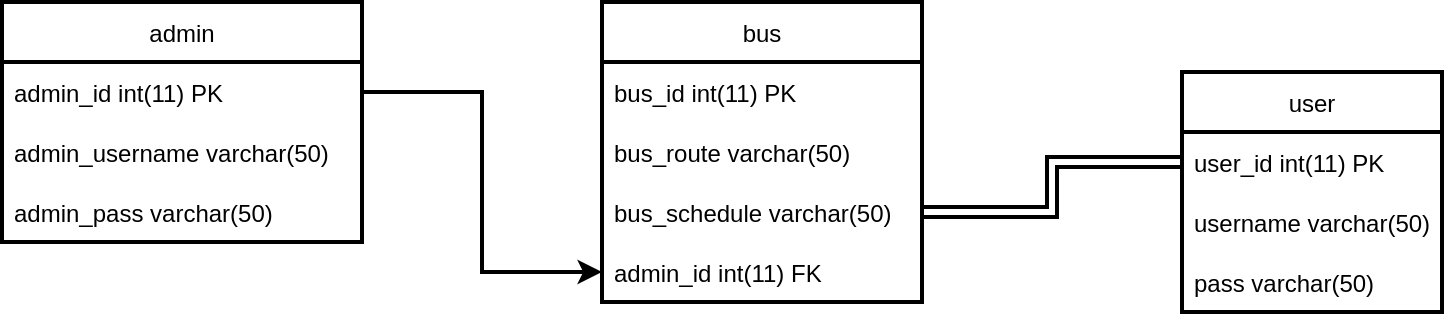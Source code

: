 <mxfile version="16.6.5" type="github">
  <diagram name="Page-1" id="b520641d-4fe3-3701-9064-5fc419738815">
    <mxGraphModel dx="1038" dy="572" grid="1" gridSize="10" guides="1" tooltips="1" connect="1" arrows="1" fold="1" page="1" pageScale="1" pageWidth="1100" pageHeight="850" background="none" math="0" shadow="0">
      <root>
        <mxCell id="0" />
        <mxCell id="1" parent="0" />
        <mxCell id="KpMe03GcUAXn5aHdtqQy-1" value="bus" style="swimlane;fontStyle=0;childLayout=stackLayout;horizontal=1;startSize=30;horizontalStack=0;resizeParent=1;resizeParentMax=0;resizeLast=0;collapsible=1;marginBottom=0;strokeWidth=2;" vertex="1" parent="1">
          <mxGeometry x="510" y="185" width="160" height="150" as="geometry" />
        </mxCell>
        <mxCell id="KpMe03GcUAXn5aHdtqQy-2" value="bus_id int(11) PK" style="text;strokeColor=none;fillColor=none;align=left;verticalAlign=middle;spacingLeft=4;spacingRight=4;overflow=hidden;points=[[0,0.5],[1,0.5]];portConstraint=eastwest;rotatable=0;strokeWidth=2;" vertex="1" parent="KpMe03GcUAXn5aHdtqQy-1">
          <mxGeometry y="30" width="160" height="30" as="geometry" />
        </mxCell>
        <mxCell id="KpMe03GcUAXn5aHdtqQy-3" value="bus_route varchar(50)" style="text;strokeColor=none;fillColor=none;align=left;verticalAlign=middle;spacingLeft=4;spacingRight=4;overflow=hidden;points=[[0,0.5],[1,0.5]];portConstraint=eastwest;rotatable=0;strokeWidth=2;" vertex="1" parent="KpMe03GcUAXn5aHdtqQy-1">
          <mxGeometry y="60" width="160" height="30" as="geometry" />
        </mxCell>
        <mxCell id="KpMe03GcUAXn5aHdtqQy-4" value="bus_schedule varchar(50)" style="text;strokeColor=none;fillColor=none;align=left;verticalAlign=middle;spacingLeft=4;spacingRight=4;overflow=hidden;points=[[0,0.5],[1,0.5]];portConstraint=eastwest;rotatable=0;strokeWidth=2;" vertex="1" parent="KpMe03GcUAXn5aHdtqQy-1">
          <mxGeometry y="90" width="160" height="30" as="geometry" />
        </mxCell>
        <mxCell id="KpMe03GcUAXn5aHdtqQy-10" value="admin_id int(11) FK" style="text;strokeColor=none;fillColor=none;align=left;verticalAlign=middle;spacingLeft=4;spacingRight=4;overflow=hidden;points=[[0,0.5],[1,0.5]];portConstraint=eastwest;rotatable=0;strokeWidth=2;" vertex="1" parent="KpMe03GcUAXn5aHdtqQy-1">
          <mxGeometry y="120" width="160" height="30" as="geometry" />
        </mxCell>
        <mxCell id="KpMe03GcUAXn5aHdtqQy-6" value="admin" style="swimlane;fontStyle=0;childLayout=stackLayout;horizontal=1;startSize=30;horizontalStack=0;resizeParent=1;resizeParentMax=0;resizeLast=0;collapsible=1;marginBottom=0;strokeWidth=2;" vertex="1" parent="1">
          <mxGeometry x="210" y="185" width="180" height="120" as="geometry" />
        </mxCell>
        <mxCell id="KpMe03GcUAXn5aHdtqQy-7" value="admin_id int(11) PK" style="text;strokeColor=none;fillColor=none;align=left;verticalAlign=middle;spacingLeft=4;spacingRight=4;overflow=hidden;points=[[0,0.5],[1,0.5]];portConstraint=eastwest;rotatable=0;strokeWidth=2;" vertex="1" parent="KpMe03GcUAXn5aHdtqQy-6">
          <mxGeometry y="30" width="180" height="30" as="geometry" />
        </mxCell>
        <mxCell id="KpMe03GcUAXn5aHdtqQy-8" value="admin_username varchar(50)" style="text;strokeColor=none;fillColor=none;align=left;verticalAlign=middle;spacingLeft=4;spacingRight=4;overflow=hidden;points=[[0,0.5],[1,0.5]];portConstraint=eastwest;rotatable=0;strokeWidth=2;" vertex="1" parent="KpMe03GcUAXn5aHdtqQy-6">
          <mxGeometry y="60" width="180" height="30" as="geometry" />
        </mxCell>
        <mxCell id="KpMe03GcUAXn5aHdtqQy-9" value="admin_pass varchar(50)" style="text;strokeColor=none;fillColor=none;align=left;verticalAlign=middle;spacingLeft=4;spacingRight=4;overflow=hidden;points=[[0,0.5],[1,0.5]];portConstraint=eastwest;rotatable=0;strokeWidth=2;" vertex="1" parent="KpMe03GcUAXn5aHdtqQy-6">
          <mxGeometry y="90" width="180" height="30" as="geometry" />
        </mxCell>
        <mxCell id="KpMe03GcUAXn5aHdtqQy-11" value="user" style="swimlane;fontStyle=0;childLayout=stackLayout;horizontal=1;startSize=30;horizontalStack=0;resizeParent=1;resizeParentMax=0;resizeLast=0;collapsible=1;marginBottom=0;strokeWidth=2;" vertex="1" parent="1">
          <mxGeometry x="800" y="220" width="130" height="120" as="geometry" />
        </mxCell>
        <mxCell id="KpMe03GcUAXn5aHdtqQy-12" value="user_id int(11) PK" style="text;strokeColor=none;fillColor=none;align=left;verticalAlign=middle;spacingLeft=4;spacingRight=4;overflow=hidden;points=[[0,0.5],[1,0.5]];portConstraint=eastwest;rotatable=0;strokeWidth=2;" vertex="1" parent="KpMe03GcUAXn5aHdtqQy-11">
          <mxGeometry y="30" width="130" height="30" as="geometry" />
        </mxCell>
        <mxCell id="KpMe03GcUAXn5aHdtqQy-13" value="username varchar(50)" style="text;strokeColor=none;fillColor=none;align=left;verticalAlign=middle;spacingLeft=4;spacingRight=4;overflow=hidden;points=[[0,0.5],[1,0.5]];portConstraint=eastwest;rotatable=0;strokeWidth=2;" vertex="1" parent="KpMe03GcUAXn5aHdtqQy-11">
          <mxGeometry y="60" width="130" height="30" as="geometry" />
        </mxCell>
        <mxCell id="KpMe03GcUAXn5aHdtqQy-14" value="pass varchar(50)" style="text;strokeColor=none;fillColor=none;align=left;verticalAlign=middle;spacingLeft=4;spacingRight=4;overflow=hidden;points=[[0,0.5],[1,0.5]];portConstraint=eastwest;rotatable=0;strokeWidth=2;" vertex="1" parent="KpMe03GcUAXn5aHdtqQy-11">
          <mxGeometry y="90" width="130" height="30" as="geometry" />
        </mxCell>
        <mxCell id="KpMe03GcUAXn5aHdtqQy-16" style="edgeStyle=orthogonalEdgeStyle;rounded=0;orthogonalLoop=1;jettySize=auto;html=1;exitX=1;exitY=0.5;exitDx=0;exitDy=0;entryX=0;entryY=0.5;entryDx=0;entryDy=0;strokeWidth=2;" edge="1" parent="1" source="KpMe03GcUAXn5aHdtqQy-7" target="KpMe03GcUAXn5aHdtqQy-10">
          <mxGeometry relative="1" as="geometry" />
        </mxCell>
        <mxCell id="KpMe03GcUAXn5aHdtqQy-18" style="edgeStyle=orthogonalEdgeStyle;rounded=0;orthogonalLoop=1;jettySize=auto;html=1;exitX=0;exitY=0.5;exitDx=0;exitDy=0;entryX=1;entryY=0.5;entryDx=0;entryDy=0;shape=link;strokeWidth=2;" edge="1" parent="1" source="KpMe03GcUAXn5aHdtqQy-12" target="KpMe03GcUAXn5aHdtqQy-4">
          <mxGeometry relative="1" as="geometry" />
        </mxCell>
      </root>
    </mxGraphModel>
  </diagram>
</mxfile>
